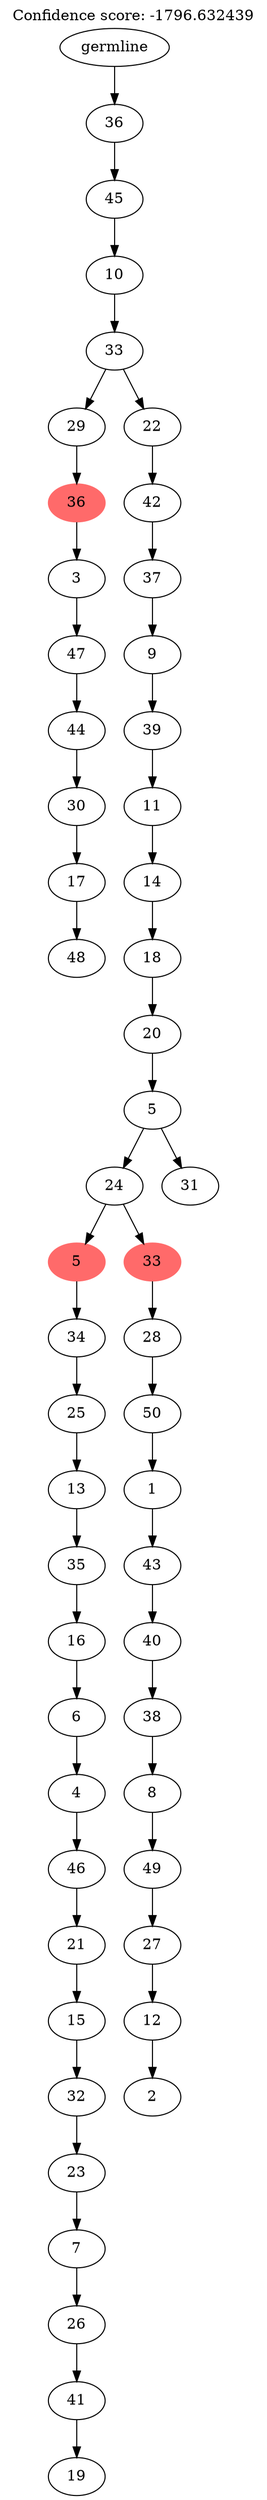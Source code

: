 digraph g {
	"52" -> "53";
	"53" [label="48"];
	"51" -> "52";
	"52" [label="17"];
	"50" -> "51";
	"51" [label="30"];
	"49" -> "50";
	"50" [label="44"];
	"48" -> "49";
	"49" [label="47"];
	"47" -> "48";
	"48" [label="3"];
	"46" -> "47";
	"47" [color=indianred1, style=filled, label="36"];
	"43" -> "44";
	"44" [label="19"];
	"42" -> "43";
	"43" [label="41"];
	"41" -> "42";
	"42" [label="26"];
	"40" -> "41";
	"41" [label="7"];
	"39" -> "40";
	"40" [label="23"];
	"38" -> "39";
	"39" [label="32"];
	"37" -> "38";
	"38" [label="15"];
	"36" -> "37";
	"37" [label="21"];
	"35" -> "36";
	"36" [label="46"];
	"34" -> "35";
	"35" [label="4"];
	"33" -> "34";
	"34" [label="6"];
	"32" -> "33";
	"33" [label="16"];
	"31" -> "32";
	"32" [label="35"];
	"30" -> "31";
	"31" [label="13"];
	"29" -> "30";
	"30" [label="25"];
	"28" -> "29";
	"29" [label="34"];
	"26" -> "27";
	"27" [label="2"];
	"25" -> "26";
	"26" [label="12"];
	"24" -> "25";
	"25" [label="27"];
	"23" -> "24";
	"24" [label="49"];
	"22" -> "23";
	"23" [label="8"];
	"21" -> "22";
	"22" [label="38"];
	"20" -> "21";
	"21" [label="40"];
	"19" -> "20";
	"20" [label="43"];
	"18" -> "19";
	"19" [label="1"];
	"17" -> "18";
	"18" [label="50"];
	"16" -> "17";
	"17" [label="28"];
	"15" -> "16";
	"16" [color=indianred1, style=filled, label="33"];
	"15" -> "28";
	"28" [color=indianred1, style=filled, label="5"];
	"14" -> "15";
	"15" [label="24"];
	"14" -> "45";
	"45" [label="31"];
	"13" -> "14";
	"14" [label="5"];
	"12" -> "13";
	"13" [label="20"];
	"11" -> "12";
	"12" [label="18"];
	"10" -> "11";
	"11" [label="14"];
	"9" -> "10";
	"10" [label="11"];
	"8" -> "9";
	"9" [label="39"];
	"7" -> "8";
	"8" [label="9"];
	"6" -> "7";
	"7" [label="37"];
	"5" -> "6";
	"6" [label="42"];
	"4" -> "5";
	"5" [label="22"];
	"4" -> "46";
	"46" [label="29"];
	"3" -> "4";
	"4" [label="33"];
	"2" -> "3";
	"3" [label="10"];
	"1" -> "2";
	"2" [label="45"];
	"0" -> "1";
	"1" [label="36"];
	"0" [label="germline"];
	labelloc="t";
	label="Confidence score: -1796.632439";
}
